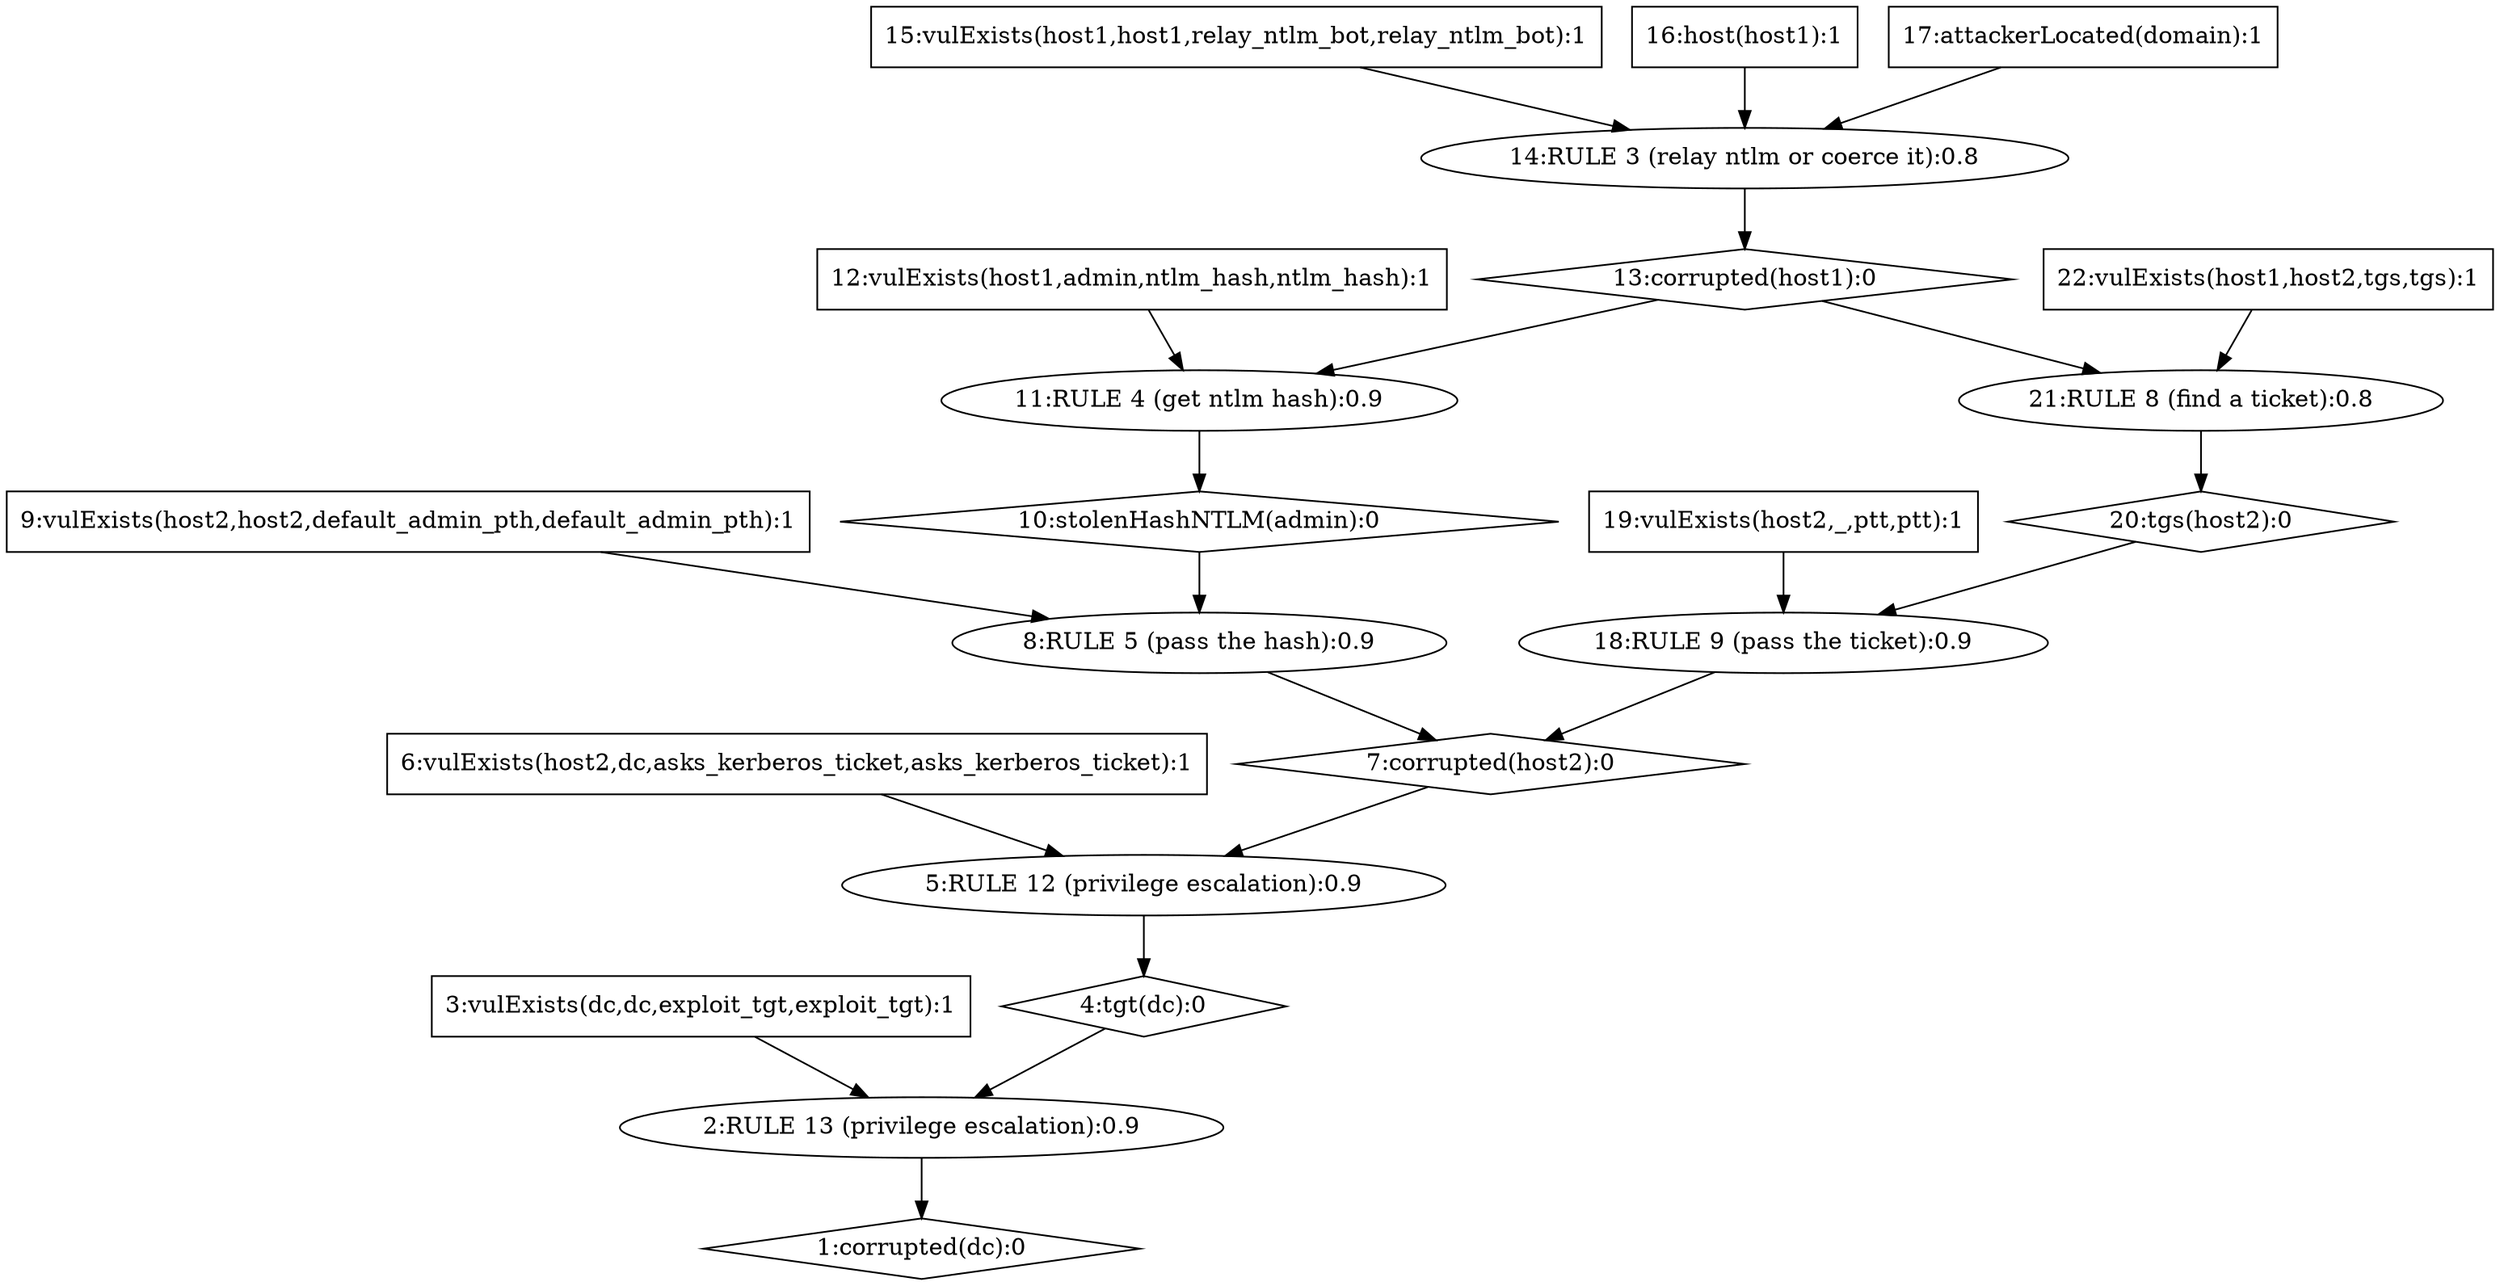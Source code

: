 digraph G {
	1 [label="1:corrupted(dc):0",shape=diamond];
	2 [label="2:RULE 13 (privilege escalation):0.9",shape=ellipse];
	3 [label="3:vulExists(dc,dc,exploit_tgt,exploit_tgt):1",shape=box];
	4 [label="4:tgt(dc):0",shape=diamond];
	5 [label="5:RULE 12 (privilege escalation):0.9",shape=ellipse];
	6 [label="6:vulExists(host2,dc,asks_kerberos_ticket,asks_kerberos_ticket):1",shape=box];
	7 [label="7:corrupted(host2):0",shape=diamond];
	8 [label="8:RULE 5 (pass the hash):0.9",shape=ellipse];
	9 [label="9:vulExists(host2,host2,default_admin_pth,default_admin_pth):1",shape=box];
	10 [label="10:stolenHashNTLM(admin):0",shape=diamond];
	11 [label="11:RULE 4 (get ntlm hash):0.9",shape=ellipse];
	12 [label="12:vulExists(host1,admin,ntlm_hash,ntlm_hash):1",shape=box];
	13 [label="13:corrupted(host1):0",shape=diamond];
	14 [label="14:RULE 3 (relay ntlm or coerce it):0.8",shape=ellipse];
	15 [label="15:vulExists(host1,host1,relay_ntlm_bot,relay_ntlm_bot):1",shape=box];
	16 [label="16:host(host1):1",shape=box];
	17 [label="17:attackerLocated(domain):1",shape=box];
	18 [label="18:RULE 9 (pass the ticket):0.9",shape=ellipse];
	19 [label="19:vulExists(host2,_,ptt,ptt):1",shape=box];
	20 [label="20:tgs(host2):0",shape=diamond];
	21 [label="21:RULE 8 (find a ticket):0.8",shape=ellipse];
	22 [label="22:vulExists(host1,host2,tgs,tgs):1",shape=box];
	3 -> 	2;
	6 -> 	5;
	9 -> 	8;
	12 -> 	11;
	15 -> 	14;
	16 -> 	14;
	17 -> 	14;
	14 -> 	13;
	13 -> 	11;
	11 -> 	10;
	10 -> 	8;
	8 -> 	7;
	19 -> 	18;
	22 -> 	21;
	13 -> 	21;
	21 -> 	20;
	20 -> 	18;
	18 -> 	7;
	7 -> 	5;
	5 -> 	4;
	4 -> 	2;
	2 -> 	1;
}
